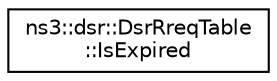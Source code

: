 digraph "Graphical Class Hierarchy"
{
 // LATEX_PDF_SIZE
  edge [fontname="Helvetica",fontsize="10",labelfontname="Helvetica",labelfontsize="10"];
  node [fontname="Helvetica",fontsize="10",shape=record];
  rankdir="LR";
  Node0 [label="ns3::dsr::DsrRreqTable\l::IsExpired",height=0.2,width=0.4,color="black", fillcolor="white", style="filled",URL="$structns3_1_1dsr_1_1_dsr_rreq_table_1_1_is_expired.html",tooltip="Check if the entry is expired or not."];
}
